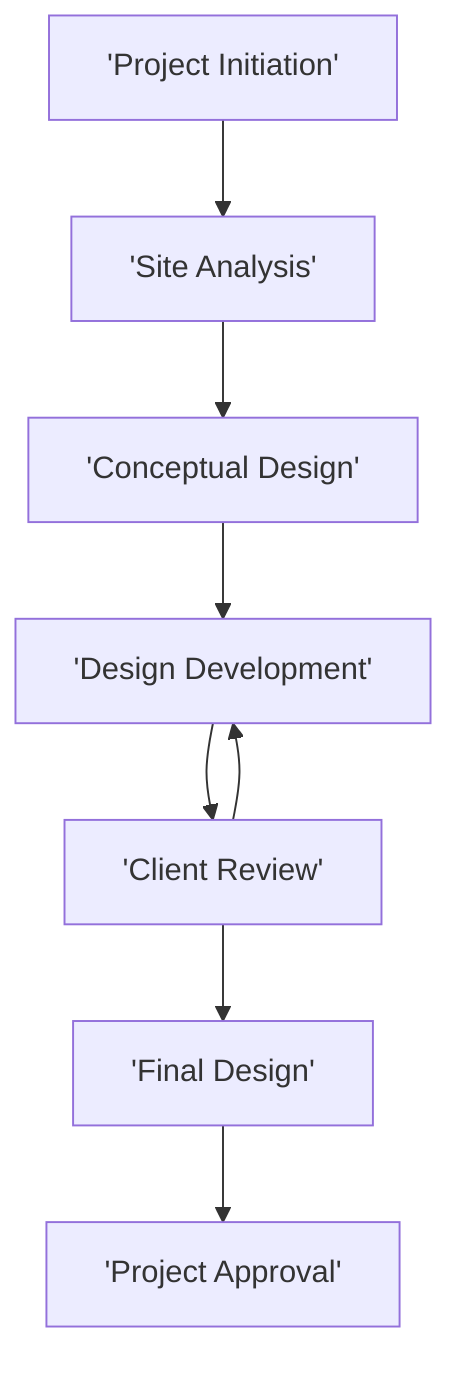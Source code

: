 flowchart TD
    A['Project Initiation'] --> B['Site Analysis']
    B --> C['Conceptual Design']
    C --> D['Design Development']
    D --> E['Client Review']
    E --> F['Final Design']
    F --> G['Project Approval']
    E --> D
